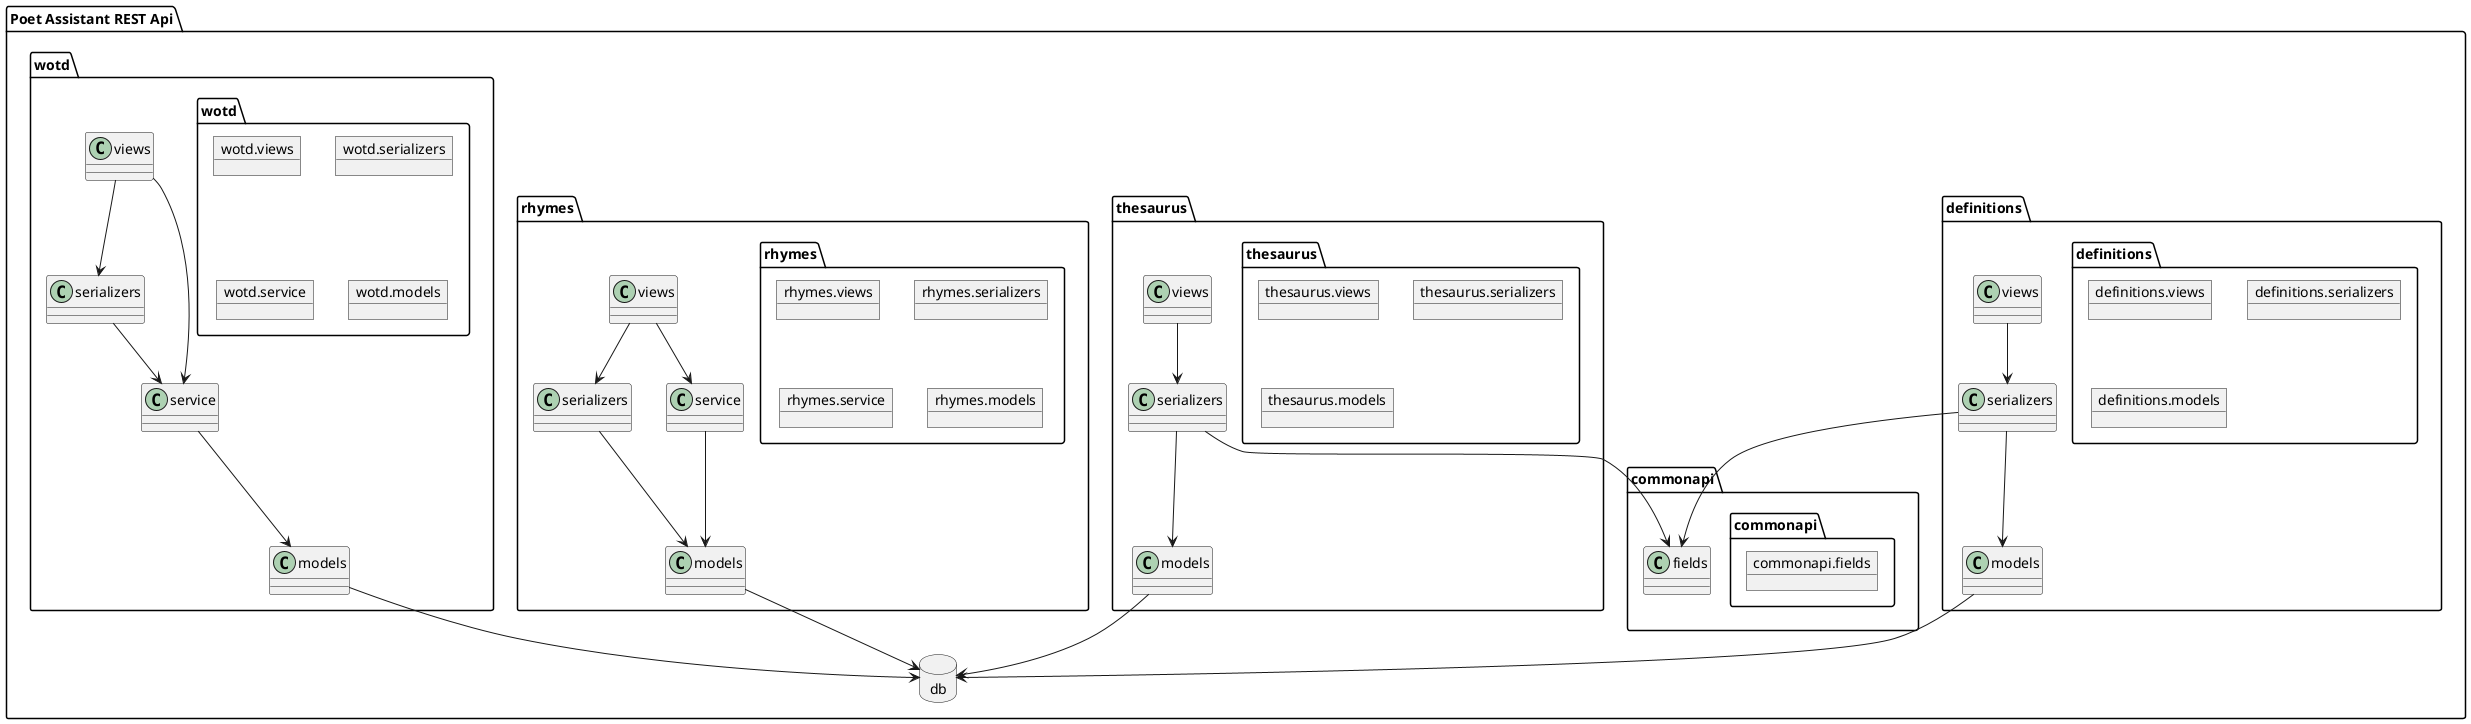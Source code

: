 @startuml

package "Poet Assistant REST Api"  {
  package "definitions" {
    object definitions.views
    object definitions.serializers
    object definitions.models
  }

  package "thesaurus" {
    object thesaurus.views
    object thesaurus.serializers
    object thesaurus.models
  }

  package "rhymes" {
    object rhymes.views
    object rhymes.serializers
    object rhymes.service
    object rhymes.models
  }

  package "wotd" {
    object wotd.views
    object wotd.serializers
    object wotd.service
    object wotd.models
  }

  package "db" <<Database>>{
  }

  package "commonapi" {
    object commonapi.fields
  }
  
  definitions.views --> definitions.serializers
  definitions.serializers --> definitions.models
  definitions.serializers --> commonapi.fields
  definitions.models --> db
  thesaurus.views --> thesaurus.serializers
  thesaurus.serializers --> thesaurus.models
  thesaurus.serializers --> commonapi.fields
  thesaurus.models --> db
  rhymes.views --> rhymes.serializers
  rhymes.serializers --> rhymes.models
  rhymes.views --> rhymes.service
  rhymes.service --> rhymes.models
  rhymes.models --> db
  wotd.views --> wotd.serializers
  wotd.serializers --> wotd.service
  wotd.views --> wotd.service
  wotd.service --> wotd.models
  wotd.models --> db
}

@endpuml
